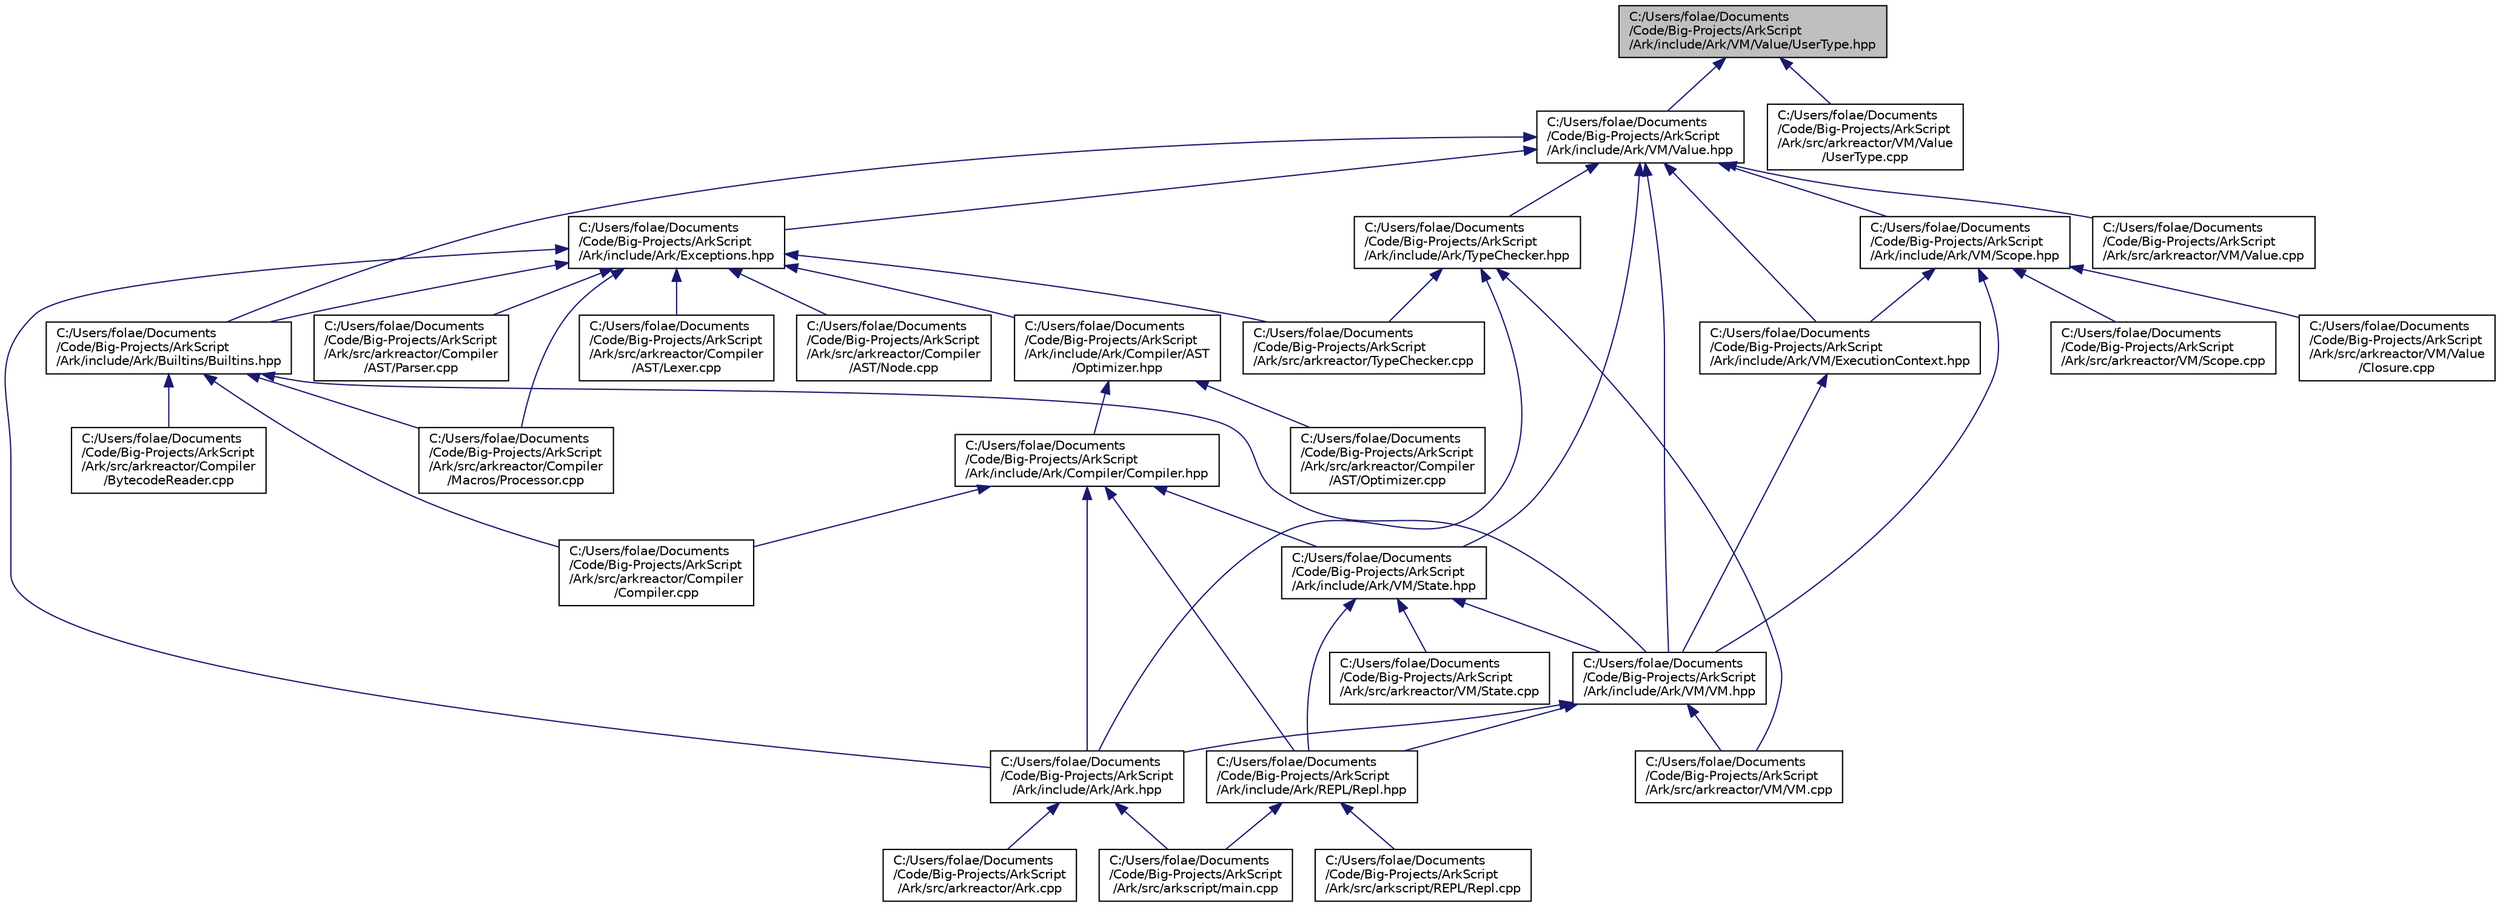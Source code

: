 digraph "C:/Users/folae/Documents/Code/Big-Projects/ArkScript/Ark/include/Ark/VM/Value/UserType.hpp"
{
 // INTERACTIVE_SVG=YES
 // LATEX_PDF_SIZE
  edge [fontname="Helvetica",fontsize="10",labelfontname="Helvetica",labelfontsize="10"];
  node [fontname="Helvetica",fontsize="10",shape=record];
  Node1 [label="C:/Users/folae/Documents\l/Code/Big-Projects/ArkScript\l/Ark/include/Ark/VM/Value/UserType.hpp",height=0.2,width=0.4,color="black", fillcolor="grey75", style="filled", fontcolor="black",tooltip="Subtype of the value, capable of handling any C++ type."];
  Node1 -> Node2 [dir="back",color="midnightblue",fontsize="10",style="solid",fontname="Helvetica"];
  Node2 [label="C:/Users/folae/Documents\l/Code/Big-Projects/ArkScript\l/Ark/include/Ark/VM/Value.hpp",height=0.2,width=0.4,color="black", fillcolor="white", style="filled",URL="$de/dfd/Value_8hpp.html",tooltip=" "];
  Node2 -> Node3 [dir="back",color="midnightblue",fontsize="10",style="solid",fontname="Helvetica"];
  Node3 [label="C:/Users/folae/Documents\l/Code/Big-Projects/ArkScript\l/Ark/include/Ark/Builtins/Builtins.hpp",height=0.2,width=0.4,color="black", fillcolor="white", style="filled",URL="$da/d84/Builtins_8hpp.html",tooltip="Host the declaration of all the ArkScript builtins."];
  Node3 -> Node4 [dir="back",color="midnightblue",fontsize="10",style="solid",fontname="Helvetica"];
  Node4 [label="C:/Users/folae/Documents\l/Code/Big-Projects/ArkScript\l/Ark/include/Ark/VM/VM.hpp",height=0.2,width=0.4,color="black", fillcolor="white", style="filled",URL="$d1/d91/VM_8hpp.html",tooltip="The ArkScript virtual machine."];
  Node4 -> Node5 [dir="back",color="midnightblue",fontsize="10",style="solid",fontname="Helvetica"];
  Node5 [label="C:/Users/folae/Documents\l/Code/Big-Projects/ArkScript\l/Ark/include/Ark/Ark.hpp",height=0.2,width=0.4,color="black", fillcolor="white", style="filled",URL="$d3/d7e/Ark_8hpp.html",tooltip="Includes the needed files to start using ArkScript."];
  Node5 -> Node6 [dir="back",color="midnightblue",fontsize="10",style="solid",fontname="Helvetica"];
  Node6 [label="C:/Users/folae/Documents\l/Code/Big-Projects/ArkScript\l/Ark/src/arkreactor/Ark.cpp",height=0.2,width=0.4,color="black", fillcolor="white", style="filled",URL="$dc/d32/Ark_8cpp.html",tooltip=" "];
  Node5 -> Node7 [dir="back",color="midnightblue",fontsize="10",style="solid",fontname="Helvetica"];
  Node7 [label="C:/Users/folae/Documents\l/Code/Big-Projects/ArkScript\l/Ark/src/arkscript/main.cpp",height=0.2,width=0.4,color="black", fillcolor="white", style="filled",URL="$df/d0a/main_8cpp.html",tooltip=" "];
  Node4 -> Node8 [dir="back",color="midnightblue",fontsize="10",style="solid",fontname="Helvetica"];
  Node8 [label="C:/Users/folae/Documents\l/Code/Big-Projects/ArkScript\l/Ark/include/Ark/REPL/Repl.hpp",height=0.2,width=0.4,color="black", fillcolor="white", style="filled",URL="$d5/da5/Repl_8hpp.html",tooltip="ArkScript REPL - Read Eval Print Loop."];
  Node8 -> Node9 [dir="back",color="midnightblue",fontsize="10",style="solid",fontname="Helvetica"];
  Node9 [label="C:/Users/folae/Documents\l/Code/Big-Projects/ArkScript\l/Ark/src/arkscript/REPL/Repl.cpp",height=0.2,width=0.4,color="black", fillcolor="white", style="filled",URL="$d7/d46/Repl_8cpp.html",tooltip=" "];
  Node8 -> Node7 [dir="back",color="midnightblue",fontsize="10",style="solid",fontname="Helvetica"];
  Node4 -> Node10 [dir="back",color="midnightblue",fontsize="10",style="solid",fontname="Helvetica"];
  Node10 [label="C:/Users/folae/Documents\l/Code/Big-Projects/ArkScript\l/Ark/src/arkreactor/VM/VM.cpp",height=0.2,width=0.4,color="black", fillcolor="white", style="filled",URL="$d2/d27/VM_8cpp.html",tooltip=" "];
  Node3 -> Node11 [dir="back",color="midnightblue",fontsize="10",style="solid",fontname="Helvetica"];
  Node11 [label="C:/Users/folae/Documents\l/Code/Big-Projects/ArkScript\l/Ark/src/arkreactor/Compiler\l/BytecodeReader.cpp",height=0.2,width=0.4,color="black", fillcolor="white", style="filled",URL="$d5/d36/BytecodeReader_8cpp.html",tooltip=" "];
  Node3 -> Node12 [dir="back",color="midnightblue",fontsize="10",style="solid",fontname="Helvetica"];
  Node12 [label="C:/Users/folae/Documents\l/Code/Big-Projects/ArkScript\l/Ark/src/arkreactor/Compiler\l/Compiler.cpp",height=0.2,width=0.4,color="black", fillcolor="white", style="filled",URL="$de/dfa/Compiler_8cpp.html",tooltip=" "];
  Node3 -> Node13 [dir="back",color="midnightblue",fontsize="10",style="solid",fontname="Helvetica"];
  Node13 [label="C:/Users/folae/Documents\l/Code/Big-Projects/ArkScript\l/Ark/src/arkreactor/Compiler\l/Macros/Processor.cpp",height=0.2,width=0.4,color="black", fillcolor="white", style="filled",URL="$d6/d69/Processor_8cpp.html",tooltip=" "];
  Node2 -> Node14 [dir="back",color="midnightblue",fontsize="10",style="solid",fontname="Helvetica"];
  Node14 [label="C:/Users/folae/Documents\l/Code/Big-Projects/ArkScript\l/Ark/include/Ark/Exceptions.hpp",height=0.2,width=0.4,color="black", fillcolor="white", style="filled",URL="$d2/de9/Exceptions_8hpp.html",tooltip="ArkScript homemade exceptions."];
  Node14 -> Node5 [dir="back",color="midnightblue",fontsize="10",style="solid",fontname="Helvetica"];
  Node14 -> Node3 [dir="back",color="midnightblue",fontsize="10",style="solid",fontname="Helvetica"];
  Node14 -> Node15 [dir="back",color="midnightblue",fontsize="10",style="solid",fontname="Helvetica"];
  Node15 [label="C:/Users/folae/Documents\l/Code/Big-Projects/ArkScript\l/Ark/include/Ark/Compiler/AST\l/Optimizer.hpp",height=0.2,width=0.4,color="black", fillcolor="white", style="filled",URL="$db/d93/Optimizer_8hpp.html",tooltip="Optimizes a given ArkScript AST."];
  Node15 -> Node16 [dir="back",color="midnightblue",fontsize="10",style="solid",fontname="Helvetica"];
  Node16 [label="C:/Users/folae/Documents\l/Code/Big-Projects/ArkScript\l/Ark/include/Ark/Compiler/Compiler.hpp",height=0.2,width=0.4,color="black", fillcolor="white", style="filled",URL="$d8/d0f/Compiler_8hpp.html",tooltip="ArkScript compiler is in charge of transforming the AST into bytecode."];
  Node16 -> Node5 [dir="back",color="midnightblue",fontsize="10",style="solid",fontname="Helvetica"];
  Node16 -> Node8 [dir="back",color="midnightblue",fontsize="10",style="solid",fontname="Helvetica"];
  Node16 -> Node17 [dir="back",color="midnightblue",fontsize="10",style="solid",fontname="Helvetica"];
  Node17 [label="C:/Users/folae/Documents\l/Code/Big-Projects/ArkScript\l/Ark/include/Ark/VM/State.hpp",height=0.2,width=0.4,color="black", fillcolor="white", style="filled",URL="$d0/db5/State_8hpp.html",tooltip="State used by the virtual machine: it loads the bytecode, can compile it if needed,..."];
  Node17 -> Node8 [dir="back",color="midnightblue",fontsize="10",style="solid",fontname="Helvetica"];
  Node17 -> Node4 [dir="back",color="midnightblue",fontsize="10",style="solid",fontname="Helvetica"];
  Node17 -> Node18 [dir="back",color="midnightblue",fontsize="10",style="solid",fontname="Helvetica"];
  Node18 [label="C:/Users/folae/Documents\l/Code/Big-Projects/ArkScript\l/Ark/src/arkreactor/VM/State.cpp",height=0.2,width=0.4,color="black", fillcolor="white", style="filled",URL="$d0/da0/State_8cpp.html",tooltip=" "];
  Node16 -> Node12 [dir="back",color="midnightblue",fontsize="10",style="solid",fontname="Helvetica"];
  Node15 -> Node19 [dir="back",color="midnightblue",fontsize="10",style="solid",fontname="Helvetica"];
  Node19 [label="C:/Users/folae/Documents\l/Code/Big-Projects/ArkScript\l/Ark/src/arkreactor/Compiler\l/AST/Optimizer.cpp",height=0.2,width=0.4,color="black", fillcolor="white", style="filled",URL="$d2/dc5/Optimizer_8cpp.html",tooltip=" "];
  Node14 -> Node20 [dir="back",color="midnightblue",fontsize="10",style="solid",fontname="Helvetica"];
  Node20 [label="C:/Users/folae/Documents\l/Code/Big-Projects/ArkScript\l/Ark/src/arkreactor/Compiler\l/AST/Lexer.cpp",height=0.2,width=0.4,color="black", fillcolor="white", style="filled",URL="$d2/d15/Lexer_8cpp.html",tooltip=" "];
  Node14 -> Node21 [dir="back",color="midnightblue",fontsize="10",style="solid",fontname="Helvetica"];
  Node21 [label="C:/Users/folae/Documents\l/Code/Big-Projects/ArkScript\l/Ark/src/arkreactor/Compiler\l/AST/Node.cpp",height=0.2,width=0.4,color="black", fillcolor="white", style="filled",URL="$dc/d73/Node_8cpp.html",tooltip=" "];
  Node14 -> Node22 [dir="back",color="midnightblue",fontsize="10",style="solid",fontname="Helvetica"];
  Node22 [label="C:/Users/folae/Documents\l/Code/Big-Projects/ArkScript\l/Ark/src/arkreactor/Compiler\l/AST/Parser.cpp",height=0.2,width=0.4,color="black", fillcolor="white", style="filled",URL="$dc/df5/Parser_8cpp.html",tooltip=" "];
  Node14 -> Node13 [dir="back",color="midnightblue",fontsize="10",style="solid",fontname="Helvetica"];
  Node14 -> Node23 [dir="back",color="midnightblue",fontsize="10",style="solid",fontname="Helvetica"];
  Node23 [label="C:/Users/folae/Documents\l/Code/Big-Projects/ArkScript\l/Ark/src/arkreactor/TypeChecker.cpp",height=0.2,width=0.4,color="black", fillcolor="white", style="filled",URL="$d6/d9a/TypeChecker_8cpp.html",tooltip=" "];
  Node2 -> Node24 [dir="back",color="midnightblue",fontsize="10",style="solid",fontname="Helvetica"];
  Node24 [label="C:/Users/folae/Documents\l/Code/Big-Projects/ArkScript\l/Ark/include/Ark/TypeChecker.hpp",height=0.2,width=0.4,color="black", fillcolor="white", style="filled",URL="$db/d5e/TypeChecker_8hpp.html",tooltip=" "];
  Node24 -> Node5 [dir="back",color="midnightblue",fontsize="10",style="solid",fontname="Helvetica"];
  Node24 -> Node23 [dir="back",color="midnightblue",fontsize="10",style="solid",fontname="Helvetica"];
  Node24 -> Node10 [dir="back",color="midnightblue",fontsize="10",style="solid",fontname="Helvetica"];
  Node2 -> Node25 [dir="back",color="midnightblue",fontsize="10",style="solid",fontname="Helvetica"];
  Node25 [label="C:/Users/folae/Documents\l/Code/Big-Projects/ArkScript\l/Ark/include/Ark/VM/ExecutionContext.hpp",height=0.2,width=0.4,color="black", fillcolor="white", style="filled",URL="$db/df6/ExecutionContext_8hpp.html",tooltip="Keeping track of the internal data needed by the VM."];
  Node25 -> Node4 [dir="back",color="midnightblue",fontsize="10",style="solid",fontname="Helvetica"];
  Node2 -> Node26 [dir="back",color="midnightblue",fontsize="10",style="solid",fontname="Helvetica"];
  Node26 [label="C:/Users/folae/Documents\l/Code/Big-Projects/ArkScript\l/Ark/include/Ark/VM/Scope.hpp",height=0.2,width=0.4,color="black", fillcolor="white", style="filled",URL="$d8/dcd/Scope_8hpp.html",tooltip="The virtual machine scope system."];
  Node26 -> Node25 [dir="back",color="midnightblue",fontsize="10",style="solid",fontname="Helvetica"];
  Node26 -> Node4 [dir="back",color="midnightblue",fontsize="10",style="solid",fontname="Helvetica"];
  Node26 -> Node27 [dir="back",color="midnightblue",fontsize="10",style="solid",fontname="Helvetica"];
  Node27 [label="C:/Users/folae/Documents\l/Code/Big-Projects/ArkScript\l/Ark/src/arkreactor/VM/Scope.cpp",height=0.2,width=0.4,color="black", fillcolor="white", style="filled",URL="$d5/d04/Scope_8cpp.html",tooltip=" "];
  Node26 -> Node28 [dir="back",color="midnightblue",fontsize="10",style="solid",fontname="Helvetica"];
  Node28 [label="C:/Users/folae/Documents\l/Code/Big-Projects/ArkScript\l/Ark/src/arkreactor/VM/Value\l/Closure.cpp",height=0.2,width=0.4,color="black", fillcolor="white", style="filled",URL="$d1/db2/Closure_8cpp.html",tooltip=" "];
  Node2 -> Node17 [dir="back",color="midnightblue",fontsize="10",style="solid",fontname="Helvetica"];
  Node2 -> Node4 [dir="back",color="midnightblue",fontsize="10",style="solid",fontname="Helvetica"];
  Node2 -> Node29 [dir="back",color="midnightblue",fontsize="10",style="solid",fontname="Helvetica"];
  Node29 [label="C:/Users/folae/Documents\l/Code/Big-Projects/ArkScript\l/Ark/src/arkreactor/VM/Value.cpp",height=0.2,width=0.4,color="black", fillcolor="white", style="filled",URL="$d1/d74/Value_8cpp.html",tooltip=" "];
  Node1 -> Node30 [dir="back",color="midnightblue",fontsize="10",style="solid",fontname="Helvetica"];
  Node30 [label="C:/Users/folae/Documents\l/Code/Big-Projects/ArkScript\l/Ark/src/arkreactor/VM/Value\l/UserType.cpp",height=0.2,width=0.4,color="black", fillcolor="white", style="filled",URL="$d6/d0f/UserType_8cpp.html",tooltip=" "];
}

